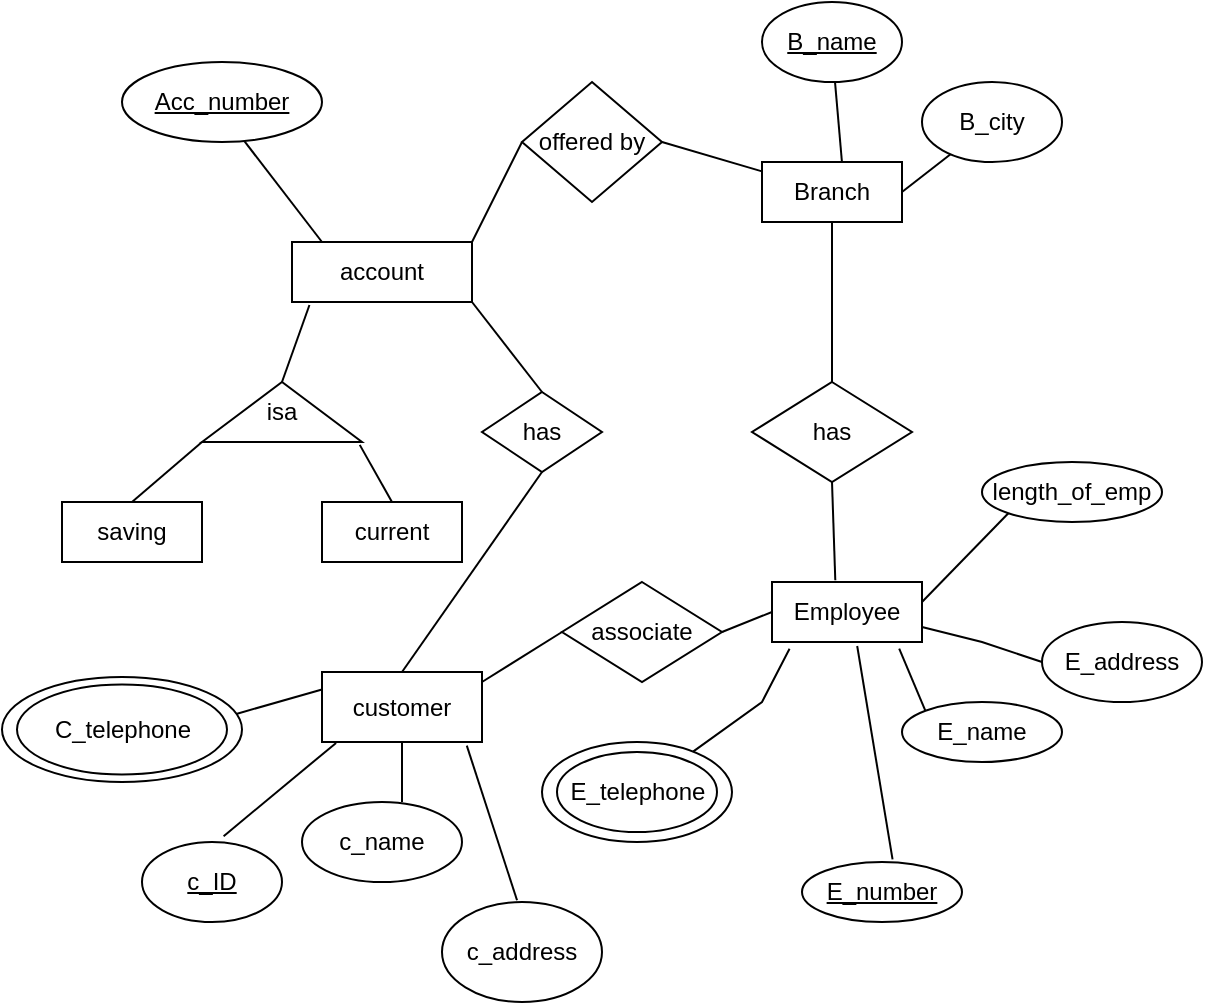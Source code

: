 <mxfile version="20.8.16" type="device"><diagram name="Page-1" id="KKz2HtKnjTx7veLi81zd"><mxGraphModel dx="1036" dy="606" grid="1" gridSize="10" guides="1" tooltips="1" connect="1" arrows="1" fold="1" page="1" pageScale="1" pageWidth="850" pageHeight="1100" math="0" shadow="0"><root><mxCell id="0"/><mxCell id="1" parent="0"/><mxCell id="oBnrODlyIFzrsTMdO-7n-1" value="account" style="rounded=0;whiteSpace=wrap;html=1;" vertex="1" parent="1"><mxGeometry x="175" y="200" width="90" height="30" as="geometry"/></mxCell><mxCell id="oBnrODlyIFzrsTMdO-7n-2" value="" style="endArrow=none;html=1;rounded=0;entryX=0.097;entryY=1.05;entryDx=0;entryDy=0;entryPerimeter=0;exitX=1;exitY=0.5;exitDx=0;exitDy=0;" edge="1" parent="1" source="oBnrODlyIFzrsTMdO-7n-4" target="oBnrODlyIFzrsTMdO-7n-1"><mxGeometry width="50" height="50" relative="1" as="geometry"><mxPoint x="170" y="270" as="sourcePoint"/><mxPoint x="230" y="230" as="targetPoint"/></mxGeometry></mxCell><mxCell id="oBnrODlyIFzrsTMdO-7n-3" value="" style="endArrow=none;html=1;rounded=0;entryX=0.609;entryY=0.98;entryDx=0;entryDy=0;entryPerimeter=0;" edge="1" parent="1" target="oBnrODlyIFzrsTMdO-7n-10"><mxGeometry width="50" height="50" relative="1" as="geometry"><mxPoint x="190" y="200" as="sourcePoint"/><mxPoint x="170" y="140" as="targetPoint"/></mxGeometry></mxCell><mxCell id="oBnrODlyIFzrsTMdO-7n-4" value="isa" style="triangle;whiteSpace=wrap;html=1;direction=north;" vertex="1" parent="1"><mxGeometry x="130" y="270" width="80" height="30" as="geometry"/></mxCell><mxCell id="oBnrODlyIFzrsTMdO-7n-5" value="" style="endArrow=none;html=1;rounded=0;exitX=0.5;exitY=0;exitDx=0;exitDy=0;" edge="1" parent="1" source="oBnrODlyIFzrsTMdO-7n-7"><mxGeometry width="50" height="50" relative="1" as="geometry"><mxPoint x="100" y="330" as="sourcePoint"/><mxPoint x="130" y="300" as="targetPoint"/></mxGeometry></mxCell><mxCell id="oBnrODlyIFzrsTMdO-7n-6" value="" style="endArrow=none;html=1;rounded=0;entryX=-0.048;entryY=0.986;entryDx=0;entryDy=0;entryPerimeter=0;exitX=0.5;exitY=0;exitDx=0;exitDy=0;" edge="1" parent="1" source="oBnrODlyIFzrsTMdO-7n-8" target="oBnrODlyIFzrsTMdO-7n-4"><mxGeometry width="50" height="50" relative="1" as="geometry"><mxPoint x="220" y="350" as="sourcePoint"/><mxPoint x="310" y="290" as="targetPoint"/></mxGeometry></mxCell><mxCell id="oBnrODlyIFzrsTMdO-7n-7" value="saving" style="rounded=0;whiteSpace=wrap;html=1;" vertex="1" parent="1"><mxGeometry x="60" y="330" width="70" height="30" as="geometry"/></mxCell><mxCell id="oBnrODlyIFzrsTMdO-7n-8" value="current" style="rounded=0;whiteSpace=wrap;html=1;" vertex="1" parent="1"><mxGeometry x="190" y="330" width="70" height="30" as="geometry"/></mxCell><mxCell id="oBnrODlyIFzrsTMdO-7n-10" value="&lt;u&gt;Acc_number&lt;/u&gt;" style="ellipse;whiteSpace=wrap;html=1;" vertex="1" parent="1"><mxGeometry x="90" y="110" width="100" height="40" as="geometry"/></mxCell><mxCell id="oBnrODlyIFzrsTMdO-7n-11" value="" style="endArrow=none;html=1;rounded=0;exitX=1;exitY=0;exitDx=0;exitDy=0;entryX=0;entryY=0.5;entryDx=0;entryDy=0;" edge="1" parent="1" source="oBnrODlyIFzrsTMdO-7n-1" target="oBnrODlyIFzrsTMdO-7n-12"><mxGeometry width="50" height="50" relative="1" as="geometry"><mxPoint x="260" y="200" as="sourcePoint"/><mxPoint x="310" y="150" as="targetPoint"/></mxGeometry></mxCell><mxCell id="oBnrODlyIFzrsTMdO-7n-12" value="offered by" style="rhombus;whiteSpace=wrap;html=1;" vertex="1" parent="1"><mxGeometry x="290" y="120" width="70" height="60" as="geometry"/></mxCell><mxCell id="oBnrODlyIFzrsTMdO-7n-13" value="" style="endArrow=none;html=1;rounded=0;exitX=1;exitY=0.5;exitDx=0;exitDy=0;" edge="1" parent="1" source="oBnrODlyIFzrsTMdO-7n-12" target="oBnrODlyIFzrsTMdO-7n-14"><mxGeometry width="50" height="50" relative="1" as="geometry"><mxPoint x="360" y="150" as="sourcePoint"/><mxPoint x="430" y="170" as="targetPoint"/></mxGeometry></mxCell><mxCell id="oBnrODlyIFzrsTMdO-7n-14" value="Branch" style="rounded=0;whiteSpace=wrap;html=1;" vertex="1" parent="1"><mxGeometry x="410" y="160" width="70" height="30" as="geometry"/></mxCell><mxCell id="oBnrODlyIFzrsTMdO-7n-16" value="" style="endArrow=none;html=1;rounded=0;exitX=1;exitY=0.5;exitDx=0;exitDy=0;" edge="1" parent="1" source="oBnrODlyIFzrsTMdO-7n-14" target="oBnrODlyIFzrsTMdO-7n-17"><mxGeometry width="50" height="50" relative="1" as="geometry"><mxPoint x="480" y="180" as="sourcePoint"/><mxPoint x="530" y="160" as="targetPoint"/></mxGeometry></mxCell><mxCell id="oBnrODlyIFzrsTMdO-7n-17" value="B_city" style="ellipse;whiteSpace=wrap;html=1;" vertex="1" parent="1"><mxGeometry x="490" y="120" width="70" height="40" as="geometry"/></mxCell><mxCell id="oBnrODlyIFzrsTMdO-7n-18" value="&lt;u&gt;B_name&lt;/u&gt;" style="ellipse;whiteSpace=wrap;html=1;" vertex="1" parent="1"><mxGeometry x="410" y="80" width="70" height="40" as="geometry"/></mxCell><mxCell id="oBnrODlyIFzrsTMdO-7n-19" value="" style="endArrow=none;html=1;rounded=0;exitX=0.571;exitY=0;exitDx=0;exitDy=0;exitPerimeter=0;" edge="1" parent="1" source="oBnrODlyIFzrsTMdO-7n-14" target="oBnrODlyIFzrsTMdO-7n-18"><mxGeometry width="50" height="50" relative="1" as="geometry"><mxPoint x="420" y="170" as="sourcePoint"/><mxPoint x="470" y="120" as="targetPoint"/></mxGeometry></mxCell><mxCell id="oBnrODlyIFzrsTMdO-7n-20" value="" style="endArrow=none;html=1;rounded=0;" edge="1" parent="1" target="oBnrODlyIFzrsTMdO-7n-14"><mxGeometry width="50" height="50" relative="1" as="geometry"><mxPoint x="445" y="270" as="sourcePoint"/><mxPoint x="460" y="190" as="targetPoint"/></mxGeometry></mxCell><mxCell id="oBnrODlyIFzrsTMdO-7n-21" value="has" style="rhombus;whiteSpace=wrap;html=1;" vertex="1" parent="1"><mxGeometry x="405" y="270" width="80" height="50" as="geometry"/></mxCell><mxCell id="oBnrODlyIFzrsTMdO-7n-22" value="" style="endArrow=none;html=1;rounded=0;entryX=0.5;entryY=1;entryDx=0;entryDy=0;exitX=0.422;exitY=-0.03;exitDx=0;exitDy=0;exitPerimeter=0;" edge="1" parent="1" source="oBnrODlyIFzrsTMdO-7n-23" target="oBnrODlyIFzrsTMdO-7n-21"><mxGeometry width="50" height="50" relative="1" as="geometry"><mxPoint x="445" y="370" as="sourcePoint"/><mxPoint x="450" y="320" as="targetPoint"/></mxGeometry></mxCell><mxCell id="oBnrODlyIFzrsTMdO-7n-23" value="Employee" style="rounded=0;whiteSpace=wrap;html=1;" vertex="1" parent="1"><mxGeometry x="415" y="370" width="75" height="30" as="geometry"/></mxCell><mxCell id="oBnrODlyIFzrsTMdO-7n-24" value="" style="endArrow=none;html=1;rounded=0;entryX=0;entryY=1;entryDx=0;entryDy=0;" edge="1" parent="1" target="oBnrODlyIFzrsTMdO-7n-29"><mxGeometry width="50" height="50" relative="1" as="geometry"><mxPoint x="490" y="380" as="sourcePoint"/><mxPoint x="540" y="330" as="targetPoint"/></mxGeometry></mxCell><mxCell id="oBnrODlyIFzrsTMdO-7n-25" value="" style="endArrow=none;html=1;rounded=0;exitX=1;exitY=0.75;exitDx=0;exitDy=0;entryX=0;entryY=0.5;entryDx=0;entryDy=0;" edge="1" parent="1" source="oBnrODlyIFzrsTMdO-7n-23" target="oBnrODlyIFzrsTMdO-7n-30"><mxGeometry width="50" height="50" relative="1" as="geometry"><mxPoint x="490" y="400" as="sourcePoint"/><mxPoint x="560" y="410" as="targetPoint"/><Array as="points"><mxPoint x="520" y="400"/></Array></mxGeometry></mxCell><mxCell id="oBnrODlyIFzrsTMdO-7n-26" value="" style="endArrow=none;html=1;rounded=0;entryX=0.848;entryY=1.112;entryDx=0;entryDy=0;entryPerimeter=0;exitX=0;exitY=0;exitDx=0;exitDy=0;" edge="1" parent="1" source="oBnrODlyIFzrsTMdO-7n-31" target="oBnrODlyIFzrsTMdO-7n-23"><mxGeometry width="50" height="50" relative="1" as="geometry"><mxPoint x="500" y="440" as="sourcePoint"/><mxPoint x="483" y="400" as="targetPoint"/></mxGeometry></mxCell><mxCell id="oBnrODlyIFzrsTMdO-7n-27" value="" style="endArrow=none;html=1;rounded=0;entryX=0.568;entryY=1.067;entryDx=0;entryDy=0;entryPerimeter=0;exitX=0.566;exitY=-0.044;exitDx=0;exitDy=0;exitPerimeter=0;" edge="1" parent="1" source="oBnrODlyIFzrsTMdO-7n-32" target="oBnrODlyIFzrsTMdO-7n-23"><mxGeometry width="50" height="50" relative="1" as="geometry"><mxPoint x="460" y="460" as="sourcePoint"/><mxPoint x="460" y="400" as="targetPoint"/></mxGeometry></mxCell><mxCell id="oBnrODlyIFzrsTMdO-7n-28" value="" style="endArrow=none;html=1;rounded=0;entryX=0.117;entryY=1.112;entryDx=0;entryDy=0;entryPerimeter=0;" edge="1" parent="1" source="oBnrODlyIFzrsTMdO-7n-33" target="oBnrODlyIFzrsTMdO-7n-23"><mxGeometry width="50" height="50" relative="1" as="geometry"><mxPoint x="390" y="460" as="sourcePoint"/><mxPoint x="425" y="400" as="targetPoint"/><Array as="points"><mxPoint x="410" y="430"/></Array></mxGeometry></mxCell><mxCell id="oBnrODlyIFzrsTMdO-7n-29" value="length_of_emp" style="ellipse;whiteSpace=wrap;html=1;" vertex="1" parent="1"><mxGeometry x="520" y="310" width="90" height="30" as="geometry"/></mxCell><mxCell id="oBnrODlyIFzrsTMdO-7n-30" value="E_address" style="ellipse;whiteSpace=wrap;html=1;" vertex="1" parent="1"><mxGeometry x="550" y="390" width="80" height="40" as="geometry"/></mxCell><mxCell id="oBnrODlyIFzrsTMdO-7n-31" value="E_name" style="ellipse;whiteSpace=wrap;html=1;" vertex="1" parent="1"><mxGeometry x="480" y="430" width="80" height="30" as="geometry"/></mxCell><mxCell id="oBnrODlyIFzrsTMdO-7n-32" value="&lt;u&gt;E_number&lt;/u&gt;" style="ellipse;whiteSpace=wrap;html=1;" vertex="1" parent="1"><mxGeometry x="430" y="510" width="80" height="30" as="geometry"/></mxCell><mxCell id="oBnrODlyIFzrsTMdO-7n-33" value="" style="ellipse;whiteSpace=wrap;html=1;" vertex="1" parent="1"><mxGeometry x="300" y="450" width="95" height="50" as="geometry"/></mxCell><mxCell id="oBnrODlyIFzrsTMdO-7n-34" value="" style="endArrow=none;html=1;rounded=0;entryX=0;entryY=0.5;entryDx=0;entryDy=0;exitX=1;exitY=0.5;exitDx=0;exitDy=0;" edge="1" parent="1" source="oBnrODlyIFzrsTMdO-7n-35" target="oBnrODlyIFzrsTMdO-7n-23"><mxGeometry width="50" height="50" relative="1" as="geometry"><mxPoint x="310" y="390" as="sourcePoint"/><mxPoint x="280" y="400" as="targetPoint"/></mxGeometry></mxCell><mxCell id="oBnrODlyIFzrsTMdO-7n-35" value="associate" style="rhombus;whiteSpace=wrap;html=1;" vertex="1" parent="1"><mxGeometry x="310" y="370" width="80" height="50" as="geometry"/></mxCell><mxCell id="oBnrODlyIFzrsTMdO-7n-36" value="" style="endArrow=none;html=1;rounded=0;entryX=0;entryY=0.5;entryDx=0;entryDy=0;exitX=1;exitY=0.143;exitDx=0;exitDy=0;exitPerimeter=0;" edge="1" parent="1" source="oBnrODlyIFzrsTMdO-7n-41" target="oBnrODlyIFzrsTMdO-7n-35"><mxGeometry width="50" height="50" relative="1" as="geometry"><mxPoint x="270" y="410" as="sourcePoint"/><mxPoint x="210" y="400" as="targetPoint"/></mxGeometry></mxCell><mxCell id="oBnrODlyIFzrsTMdO-7n-37" value="" style="endArrow=none;html=1;rounded=0;entryX=1;entryY=1;entryDx=0;entryDy=0;exitX=0.5;exitY=0;exitDx=0;exitDy=0;" edge="1" parent="1" source="oBnrODlyIFzrsTMdO-7n-38" target="oBnrODlyIFzrsTMdO-7n-1"><mxGeometry width="50" height="50" relative="1" as="geometry"><mxPoint x="300" y="270" as="sourcePoint"/><mxPoint x="280" y="230" as="targetPoint"/></mxGeometry></mxCell><mxCell id="oBnrODlyIFzrsTMdO-7n-38" value="has" style="rhombus;whiteSpace=wrap;html=1;" vertex="1" parent="1"><mxGeometry x="270" y="275" width="60" height="40" as="geometry"/></mxCell><mxCell id="oBnrODlyIFzrsTMdO-7n-40" value="" style="endArrow=none;html=1;rounded=0;entryX=0.5;entryY=1;entryDx=0;entryDy=0;exitX=0.5;exitY=0;exitDx=0;exitDy=0;" edge="1" parent="1" source="oBnrODlyIFzrsTMdO-7n-41" target="oBnrODlyIFzrsTMdO-7n-38"><mxGeometry width="50" height="50" relative="1" as="geometry"><mxPoint x="230" y="400" as="sourcePoint"/><mxPoint x="280" y="350" as="targetPoint"/></mxGeometry></mxCell><mxCell id="oBnrODlyIFzrsTMdO-7n-41" value="customer" style="rounded=0;whiteSpace=wrap;html=1;" vertex="1" parent="1"><mxGeometry x="190" y="415" width="80" height="35" as="geometry"/></mxCell><mxCell id="oBnrODlyIFzrsTMdO-7n-42" value="" style="endArrow=none;html=1;rounded=0;entryX=0;entryY=0.25;entryDx=0;entryDy=0;exitX=0.976;exitY=0.352;exitDx=0;exitDy=0;exitPerimeter=0;" edge="1" parent="1" source="oBnrODlyIFzrsTMdO-7n-46" target="oBnrODlyIFzrsTMdO-7n-41"><mxGeometry width="50" height="50" relative="1" as="geometry"><mxPoint x="130" y="430" as="sourcePoint"/><mxPoint x="190" y="430" as="targetPoint"/><Array as="points"/></mxGeometry></mxCell><mxCell id="oBnrODlyIFzrsTMdO-7n-43" value="" style="endArrow=none;html=1;rounded=0;exitX=0.583;exitY=-0.073;exitDx=0;exitDy=0;exitPerimeter=0;entryX=0.088;entryY=1.013;entryDx=0;entryDy=0;entryPerimeter=0;" edge="1" parent="1" source="oBnrODlyIFzrsTMdO-7n-48" target="oBnrODlyIFzrsTMdO-7n-41"><mxGeometry width="50" height="50" relative="1" as="geometry"><mxPoint x="140" y="500" as="sourcePoint"/><mxPoint x="200" y="510" as="targetPoint"/></mxGeometry></mxCell><mxCell id="oBnrODlyIFzrsTMdO-7n-44" value="" style="endArrow=none;html=1;rounded=0;startArrow=none;" edge="1" parent="1" target="oBnrODlyIFzrsTMdO-7n-41"><mxGeometry width="50" height="50" relative="1" as="geometry"><mxPoint x="230" y="480" as="sourcePoint"/><mxPoint x="230" y="450" as="targetPoint"/></mxGeometry></mxCell><mxCell id="oBnrODlyIFzrsTMdO-7n-45" value="" style="endArrow=none;html=1;rounded=0;entryX=0.905;entryY=1.052;entryDx=0;entryDy=0;entryPerimeter=0;exitX=0.469;exitY=-0.017;exitDx=0;exitDy=0;exitPerimeter=0;" edge="1" parent="1" source="oBnrODlyIFzrsTMdO-7n-51" target="oBnrODlyIFzrsTMdO-7n-41"><mxGeometry width="50" height="50" relative="1" as="geometry"><mxPoint x="310" y="530" as="sourcePoint"/><mxPoint x="270" y="450" as="targetPoint"/></mxGeometry></mxCell><mxCell id="oBnrODlyIFzrsTMdO-7n-46" value="" style="ellipse;whiteSpace=wrap;html=1;" vertex="1" parent="1"><mxGeometry x="30" y="417.5" width="120" height="52.5" as="geometry"/></mxCell><mxCell id="oBnrODlyIFzrsTMdO-7n-48" value="&lt;u&gt;c_ID&lt;/u&gt;" style="ellipse;whiteSpace=wrap;html=1;" vertex="1" parent="1"><mxGeometry x="100" y="500" width="70" height="40" as="geometry"/></mxCell><mxCell id="oBnrODlyIFzrsTMdO-7n-49" value="c_name" style="ellipse;whiteSpace=wrap;html=1;" vertex="1" parent="1"><mxGeometry x="180" y="480" width="80" height="40" as="geometry"/></mxCell><mxCell id="oBnrODlyIFzrsTMdO-7n-51" value="c_address" style="ellipse;whiteSpace=wrap;html=1;" vertex="1" parent="1"><mxGeometry x="250" y="530" width="80" height="50" as="geometry"/></mxCell><mxCell id="oBnrODlyIFzrsTMdO-7n-52" value="C_telephone" style="ellipse;whiteSpace=wrap;html=1;" vertex="1" parent="1"><mxGeometry x="37.5" y="421.25" width="105" height="45" as="geometry"/></mxCell><mxCell id="oBnrODlyIFzrsTMdO-7n-54" value="E_telephone" style="ellipse;whiteSpace=wrap;html=1;" vertex="1" parent="1"><mxGeometry x="307.5" y="455" width="80" height="40" as="geometry"/></mxCell></root></mxGraphModel></diagram></mxfile>
